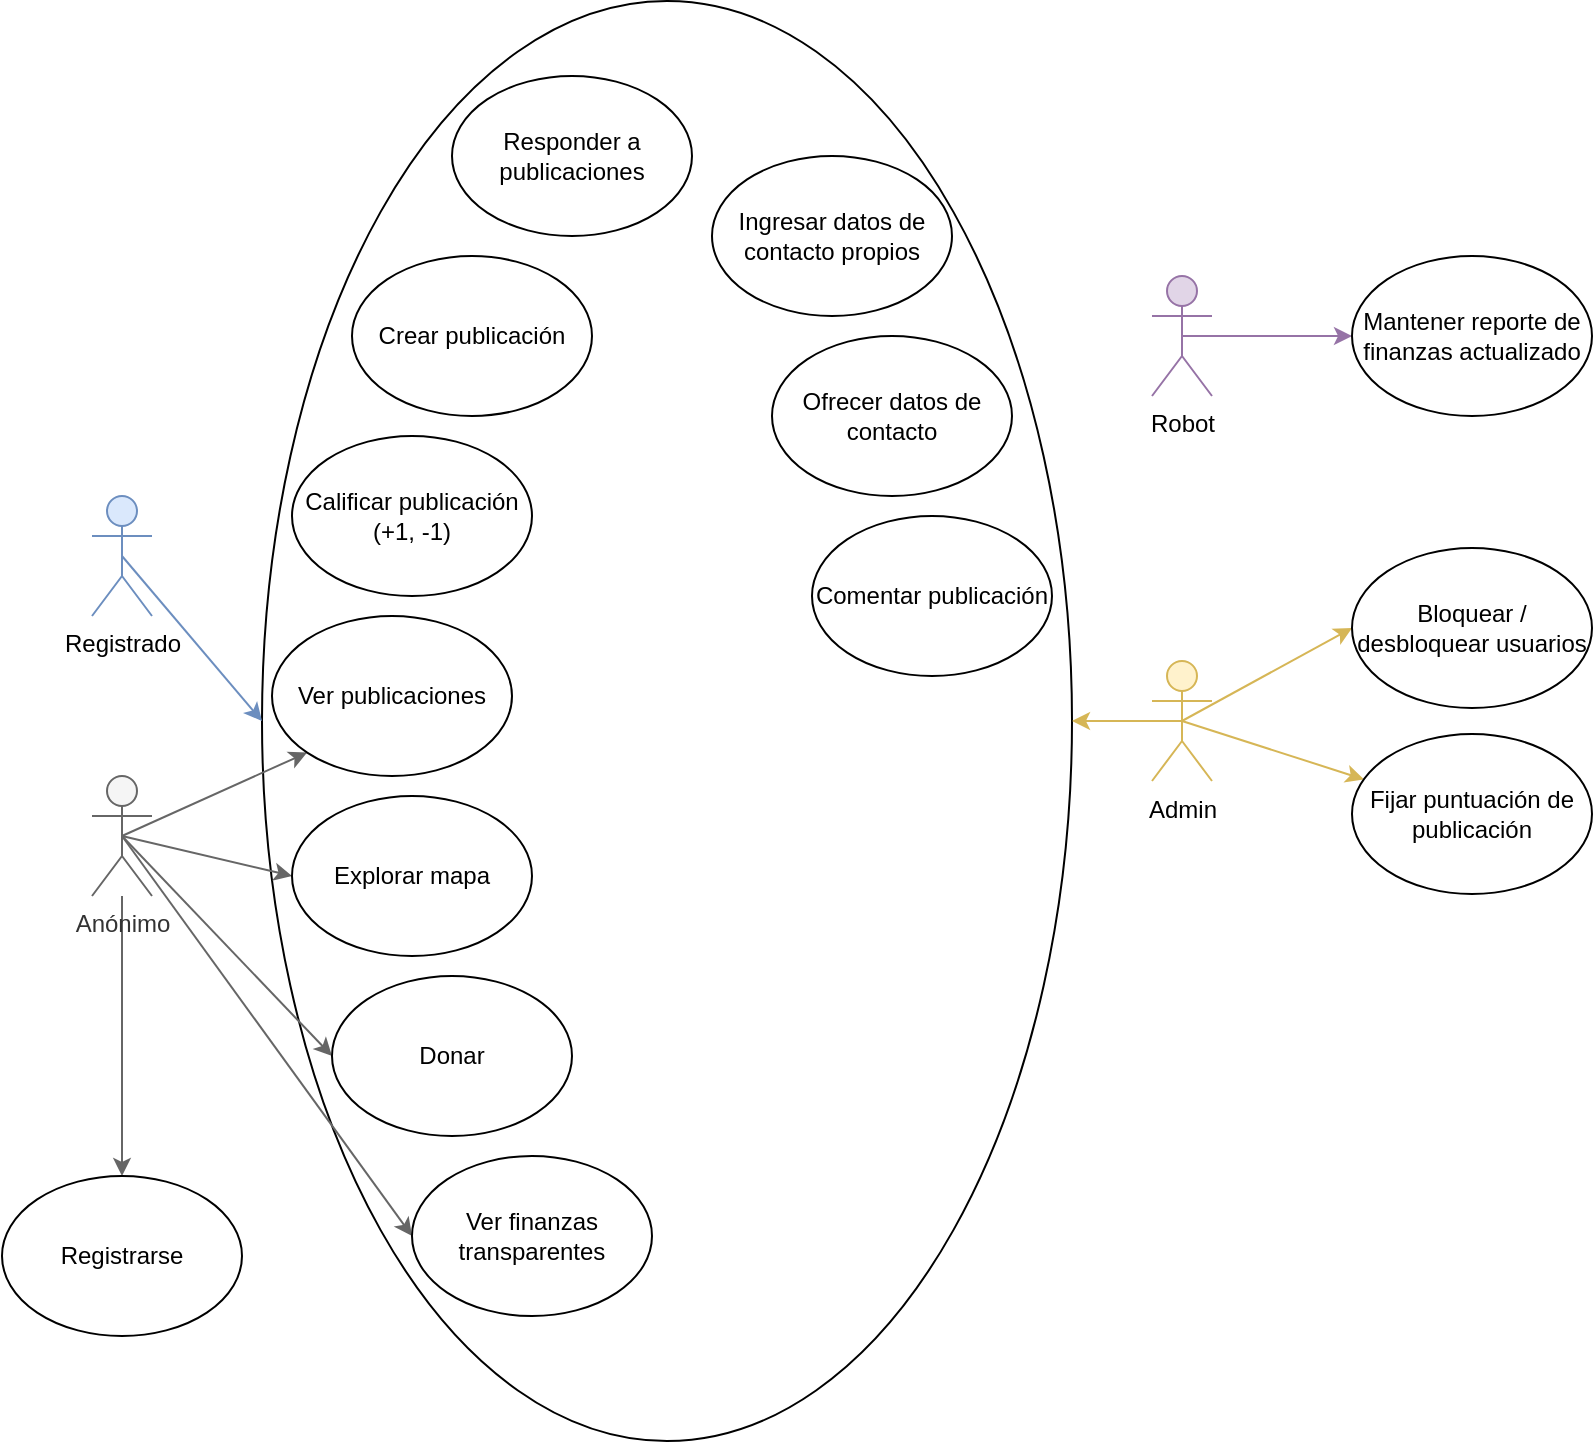 <mxfile version="26.2.8">
  <diagram name="Page-1" id="0mtHqHfYrwTecAeKPZze">
    <mxGraphModel dx="1556" dy="851" grid="1" gridSize="10" guides="1" tooltips="1" connect="1" arrows="1" fold="1" page="1" pageScale="1" pageWidth="850" pageHeight="1100" math="0" shadow="0">
      <root>
        <mxCell id="0" />
        <mxCell id="1" parent="0" />
        <mxCell id="OPm2PPB3l00t3WLVtLND-13" value="" style="ellipse;whiteSpace=wrap;html=1;rotation=90;fillColor=none;" parent="1" vertex="1">
          <mxGeometry x="77.5" y="290" width="720" height="405" as="geometry" />
        </mxCell>
        <mxCell id="OPm2PPB3l00t3WLVtLND-18" style="rounded=0;orthogonalLoop=1;jettySize=auto;html=1;exitX=0.5;exitY=0.5;exitDx=0;exitDy=0;exitPerimeter=0;entryX=0.5;entryY=1;entryDx=0;entryDy=0;fillColor=#dae8fc;strokeColor=#6c8ebf;" parent="1" source="OPm2PPB3l00t3WLVtLND-1" target="OPm2PPB3l00t3WLVtLND-13" edge="1">
          <mxGeometry relative="1" as="geometry" />
        </mxCell>
        <object label="Registrado" id="OPm2PPB3l00t3WLVtLND-1">
          <mxCell style="shape=umlActor;verticalLabelPosition=bottom;verticalAlign=top;html=1;outlineConnect=0;noLabel=0;metaEdit=1;fillColor=#dae8fc;strokeColor=#6c8ebf;" parent="1" vertex="1">
            <mxGeometry x="150" y="380" width="30" height="60" as="geometry" />
          </mxCell>
        </object>
        <mxCell id="OPm2PPB3l00t3WLVtLND-12" style="edgeStyle=orthogonalEdgeStyle;rounded=0;orthogonalLoop=1;jettySize=auto;html=1;entryX=0.5;entryY=0;entryDx=0;entryDy=0;fillColor=#f5f5f5;strokeColor=#666666;" parent="1" source="OPm2PPB3l00t3WLVtLND-3" target="OPm2PPB3l00t3WLVtLND-11" edge="1">
          <mxGeometry relative="1" as="geometry" />
        </mxCell>
        <mxCell id="OPm2PPB3l00t3WLVtLND-14" style="rounded=0;orthogonalLoop=1;jettySize=auto;html=1;exitX=0.5;exitY=0.5;exitDx=0;exitDy=0;exitPerimeter=0;entryX=0;entryY=1;entryDx=0;entryDy=0;fillColor=#f5f5f5;strokeColor=#666666;" parent="1" source="OPm2PPB3l00t3WLVtLND-3" target="OPm2PPB3l00t3WLVtLND-4" edge="1">
          <mxGeometry relative="1" as="geometry" />
        </mxCell>
        <mxCell id="OPm2PPB3l00t3WLVtLND-15" style="rounded=0;orthogonalLoop=1;jettySize=auto;html=1;exitX=0.5;exitY=0.5;exitDx=0;exitDy=0;exitPerimeter=0;entryX=0;entryY=0.5;entryDx=0;entryDy=0;fillColor=#f5f5f5;strokeColor=#666666;" parent="1" source="OPm2PPB3l00t3WLVtLND-3" target="OPm2PPB3l00t3WLVtLND-8" edge="1">
          <mxGeometry relative="1" as="geometry" />
        </mxCell>
        <mxCell id="OPm2PPB3l00t3WLVtLND-16" style="rounded=0;orthogonalLoop=1;jettySize=auto;html=1;exitX=0.5;exitY=0.5;exitDx=0;exitDy=0;exitPerimeter=0;entryX=0;entryY=0.5;entryDx=0;entryDy=0;fillColor=#f5f5f5;strokeColor=#666666;" parent="1" source="OPm2PPB3l00t3WLVtLND-3" target="OPm2PPB3l00t3WLVtLND-9" edge="1">
          <mxGeometry relative="1" as="geometry" />
        </mxCell>
        <mxCell id="OPm2PPB3l00t3WLVtLND-17" style="rounded=0;orthogonalLoop=1;jettySize=auto;html=1;exitX=0.5;exitY=0.5;exitDx=0;exitDy=0;exitPerimeter=0;entryX=0;entryY=0.5;entryDx=0;entryDy=0;fillColor=#f5f5f5;strokeColor=#666666;" parent="1" source="OPm2PPB3l00t3WLVtLND-3" target="OPm2PPB3l00t3WLVtLND-10" edge="1">
          <mxGeometry relative="1" as="geometry" />
        </mxCell>
        <object label="Anónimo" id="OPm2PPB3l00t3WLVtLND-3">
          <mxCell style="shape=umlActor;verticalLabelPosition=bottom;verticalAlign=top;html=1;outlineConnect=0;metaEdit=1;fillColor=#f5f5f5;fontColor=#333333;strokeColor=#666666;" parent="1" vertex="1">
            <mxGeometry x="150" y="520" width="30" height="60" as="geometry" />
          </mxCell>
        </object>
        <mxCell id="OPm2PPB3l00t3WLVtLND-4" value="&lt;div&gt;Ver publicaciones&lt;/div&gt;" style="ellipse;whiteSpace=wrap;html=1;" parent="1" vertex="1">
          <mxGeometry x="240" y="440" width="120" height="80" as="geometry" />
        </mxCell>
        <mxCell id="OPm2PPB3l00t3WLVtLND-5" value="&lt;div&gt;Calificar publicación (+1, -1)&lt;/div&gt;" style="ellipse;whiteSpace=wrap;html=1;" parent="1" vertex="1">
          <mxGeometry x="250" y="350" width="120" height="80" as="geometry" />
        </mxCell>
        <mxCell id="OPm2PPB3l00t3WLVtLND-6" value="&lt;div&gt;Crear publicación&lt;/div&gt;" style="ellipse;whiteSpace=wrap;html=1;" parent="1" vertex="1">
          <mxGeometry x="280" y="260" width="120" height="80" as="geometry" />
        </mxCell>
        <mxCell id="OPm2PPB3l00t3WLVtLND-7" value="Responder a publicaciones" style="ellipse;whiteSpace=wrap;html=1;" parent="1" vertex="1">
          <mxGeometry x="330" y="170" width="120" height="80" as="geometry" />
        </mxCell>
        <mxCell id="OPm2PPB3l00t3WLVtLND-8" value="Explorar mapa" style="ellipse;whiteSpace=wrap;html=1;" parent="1" vertex="1">
          <mxGeometry x="250" y="530" width="120" height="80" as="geometry" />
        </mxCell>
        <mxCell id="OPm2PPB3l00t3WLVtLND-9" value="Donar" style="ellipse;whiteSpace=wrap;html=1;" parent="1" vertex="1">
          <mxGeometry x="270" y="620" width="120" height="80" as="geometry" />
        </mxCell>
        <mxCell id="OPm2PPB3l00t3WLVtLND-10" value="Ver finanzas transparentes" style="ellipse;whiteSpace=wrap;html=1;" parent="1" vertex="1">
          <mxGeometry x="310" y="710" width="120" height="80" as="geometry" />
        </mxCell>
        <mxCell id="OPm2PPB3l00t3WLVtLND-11" value="&lt;div&gt;Registrarse&lt;/div&gt;" style="ellipse;whiteSpace=wrap;html=1;" parent="1" vertex="1">
          <mxGeometry x="105" y="720" width="120" height="80" as="geometry" />
        </mxCell>
        <mxCell id="OPm2PPB3l00t3WLVtLND-23" style="rounded=0;orthogonalLoop=1;jettySize=auto;html=1;exitX=0.5;exitY=0.5;exitDx=0;exitDy=0;exitPerimeter=0;entryX=0;entryY=0.5;entryDx=0;entryDy=0;fillColor=#fff2cc;strokeColor=#d6b656;" parent="1" source="OPm2PPB3l00t3WLVtLND-19" target="OPm2PPB3l00t3WLVtLND-21" edge="1">
          <mxGeometry relative="1" as="geometry" />
        </mxCell>
        <mxCell id="OPm2PPB3l00t3WLVtLND-24" style="rounded=0;orthogonalLoop=1;jettySize=auto;html=1;exitX=0.5;exitY=0.5;exitDx=0;exitDy=0;exitPerimeter=0;fillColor=#fff2cc;strokeColor=#d6b656;" parent="1" source="OPm2PPB3l00t3WLVtLND-19" target="OPm2PPB3l00t3WLVtLND-20" edge="1">
          <mxGeometry relative="1" as="geometry" />
        </mxCell>
        <mxCell id="OPm2PPB3l00t3WLVtLND-25" style="edgeStyle=orthogonalEdgeStyle;rounded=0;orthogonalLoop=1;jettySize=auto;html=1;exitX=0.5;exitY=0.5;exitDx=0;exitDy=0;exitPerimeter=0;entryX=0.5;entryY=0;entryDx=0;entryDy=0;fillColor=#fff2cc;strokeColor=#d6b656;" parent="1" source="OPm2PPB3l00t3WLVtLND-19" edge="1">
          <mxGeometry relative="1" as="geometry">
            <mxPoint x="640" y="492.5" as="targetPoint" />
          </mxGeometry>
        </mxCell>
        <object label="Admin" id="OPm2PPB3l00t3WLVtLND-19">
          <mxCell style="shape=umlActor;verticalLabelPosition=bottom;verticalAlign=top;html=1;outlineConnect=0;fillColor=#fff2cc;strokeColor=#d6b656;metaEdit=1;" parent="1" vertex="1">
            <mxGeometry x="680" y="462.5" width="30" height="60" as="geometry" />
          </mxCell>
        </object>
        <mxCell id="OPm2PPB3l00t3WLVtLND-20" value="Fijar puntuación de publicación" style="ellipse;whiteSpace=wrap;html=1;" parent="1" vertex="1">
          <mxGeometry x="780" y="499" width="120" height="80" as="geometry" />
        </mxCell>
        <mxCell id="OPm2PPB3l00t3WLVtLND-21" value="Bloquear / desbloquear usuarios" style="ellipse;whiteSpace=wrap;html=1;" parent="1" vertex="1">
          <mxGeometry x="780" y="406" width="120" height="80" as="geometry" />
        </mxCell>
        <mxCell id="OPm2PPB3l00t3WLVtLND-28" style="edgeStyle=orthogonalEdgeStyle;rounded=0;orthogonalLoop=1;jettySize=auto;html=1;exitX=0.5;exitY=0.5;exitDx=0;exitDy=0;exitPerimeter=0;entryX=0;entryY=0.5;entryDx=0;entryDy=0;fillColor=#e1d5e7;strokeColor=#9673a6;" parent="1" source="OPm2PPB3l00t3WLVtLND-26" target="OPm2PPB3l00t3WLVtLND-27" edge="1">
          <mxGeometry relative="1" as="geometry" />
        </mxCell>
        <object label="Robot" id="OPm2PPB3l00t3WLVtLND-26">
          <mxCell style="shape=umlActor;verticalLabelPosition=bottom;verticalAlign=top;html=1;outlineConnect=0;metaEdit=1;fillColor=#e1d5e7;strokeColor=#9673a6;" parent="1" vertex="1">
            <mxGeometry x="680" y="270" width="30" height="60" as="geometry" />
          </mxCell>
        </object>
        <mxCell id="OPm2PPB3l00t3WLVtLND-27" value="Mantener reporte de finanzas actualizado" style="ellipse;whiteSpace=wrap;html=1;" parent="1" vertex="1">
          <mxGeometry x="780" y="260" width="120" height="80" as="geometry" />
        </mxCell>
        <mxCell id="HHcht3lgWcEEP18J5v_9-1" value="Ofrecer datos de contacto" style="ellipse;whiteSpace=wrap;html=1;" vertex="1" parent="1">
          <mxGeometry x="490" y="300" width="120" height="80" as="geometry" />
        </mxCell>
        <mxCell id="HHcht3lgWcEEP18J5v_9-4" value="&lt;div&gt;Comentar publicación&lt;/div&gt;" style="ellipse;whiteSpace=wrap;html=1;" vertex="1" parent="1">
          <mxGeometry x="510" y="390" width="120" height="80" as="geometry" />
        </mxCell>
        <mxCell id="HHcht3lgWcEEP18J5v_9-5" value="Ingresar datos de contacto propios" style="ellipse;whiteSpace=wrap;html=1;" vertex="1" parent="1">
          <mxGeometry x="460" y="210" width="120" height="80" as="geometry" />
        </mxCell>
      </root>
    </mxGraphModel>
  </diagram>
</mxfile>
